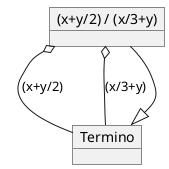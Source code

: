 @startuml 
object "(x+y/2) / (x/3+y)" as E1
object "Termino" as E2

E1 o-- E2 : (x+y/2)
E1 o-- E2 : (x/3+y)
E2 <|-- E1

@enduml